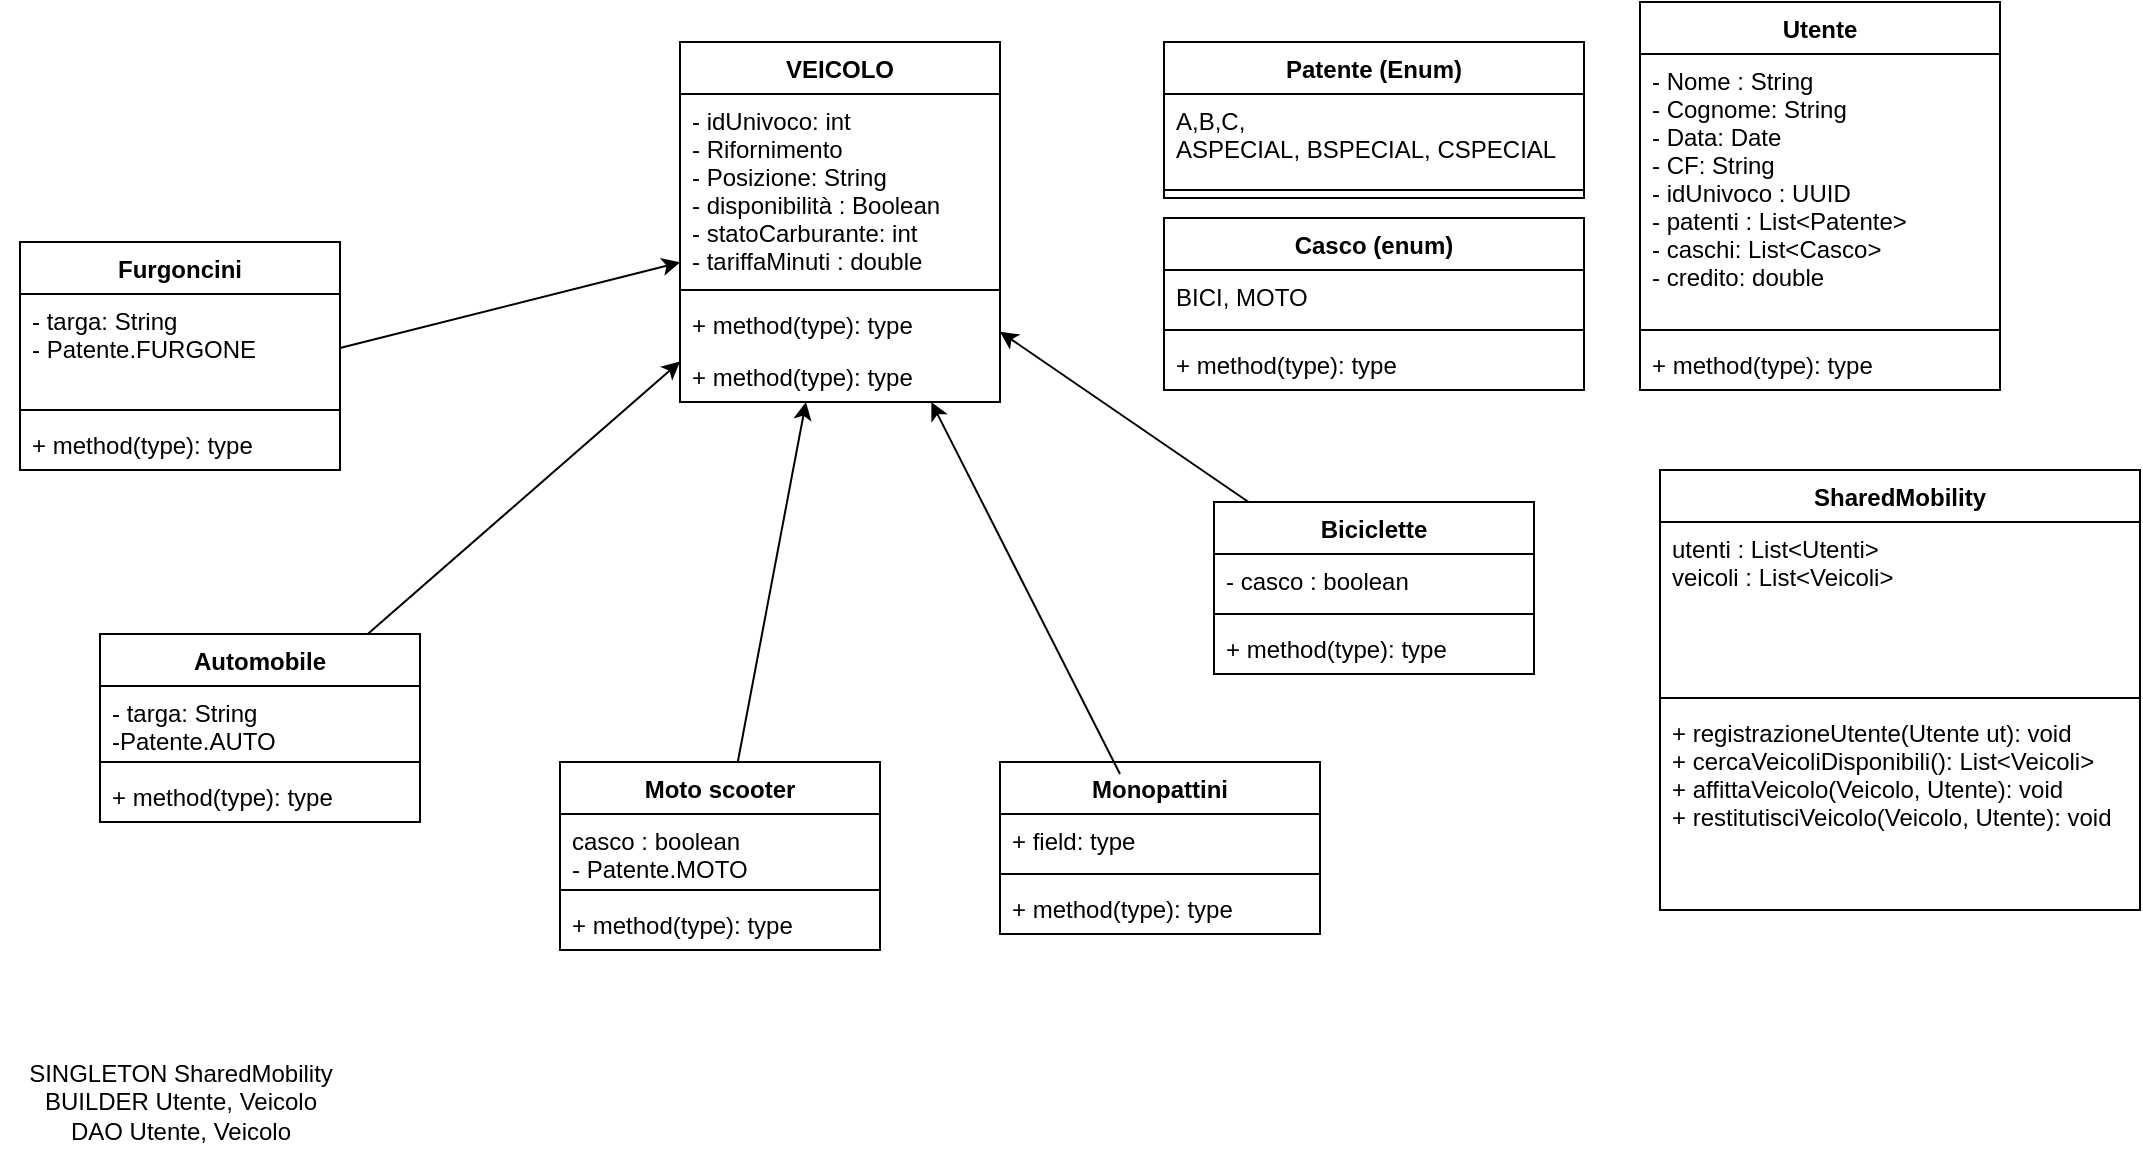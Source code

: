 <mxfile version="20.8.16" type="device"><diagram id="C5RBs43oDa-KdzZeNtuy" name="Page-1"><mxGraphModel dx="1276" dy="606" grid="1" gridSize="10" guides="1" tooltips="1" connect="1" arrows="1" fold="1" page="1" pageScale="1" pageWidth="827" pageHeight="1169" math="0" shadow="0"><root><mxCell id="WIyWlLk6GJQsqaUBKTNV-0"/><mxCell id="WIyWlLk6GJQsqaUBKTNV-1" parent="WIyWlLk6GJQsqaUBKTNV-0"/><mxCell id="iaJ3RLnjsXDlGmyb4taE-1" value="SharedMobility" style="swimlane;fontStyle=1;align=center;verticalAlign=top;childLayout=stackLayout;horizontal=1;startSize=26;horizontalStack=0;resizeParent=1;resizeParentMax=0;resizeLast=0;collapsible=1;marginBottom=0;" parent="WIyWlLk6GJQsqaUBKTNV-1" vertex="1"><mxGeometry x="890" y="254" width="240" height="220" as="geometry"/></mxCell><mxCell id="iaJ3RLnjsXDlGmyb4taE-2" value="utenti : List&lt;Utenti&gt;&#10;veicoli : List&lt;Veicoli&gt;&#10;" style="text;strokeColor=none;fillColor=none;align=left;verticalAlign=top;spacingLeft=4;spacingRight=4;overflow=hidden;rotatable=0;points=[[0,0.5],[1,0.5]];portConstraint=eastwest;" parent="iaJ3RLnjsXDlGmyb4taE-1" vertex="1"><mxGeometry y="26" width="240" height="84" as="geometry"/></mxCell><mxCell id="iaJ3RLnjsXDlGmyb4taE-3" value="" style="line;strokeWidth=1;fillColor=none;align=left;verticalAlign=middle;spacingTop=-1;spacingLeft=3;spacingRight=3;rotatable=0;labelPosition=right;points=[];portConstraint=eastwest;strokeColor=inherit;" parent="iaJ3RLnjsXDlGmyb4taE-1" vertex="1"><mxGeometry y="110" width="240" height="8" as="geometry"/></mxCell><mxCell id="iaJ3RLnjsXDlGmyb4taE-4" value="+ registrazioneUtente(Utente ut): void&#10;+ cercaVeicoliDisponibili(): List&lt;Veicoli&gt;&#10;+ affittaVeicolo(Veicolo, Utente): void&#10;+ restitutisciVeicolo(Veicolo, Utente): void" style="text;strokeColor=none;fillColor=none;align=left;verticalAlign=top;spacingLeft=4;spacingRight=4;overflow=hidden;rotatable=0;points=[[0,0.5],[1,0.5]];portConstraint=eastwest;" parent="iaJ3RLnjsXDlGmyb4taE-1" vertex="1"><mxGeometry y="118" width="240" height="102" as="geometry"/></mxCell><mxCell id="iaJ3RLnjsXDlGmyb4taE-17" value="Utente" style="swimlane;fontStyle=1;align=center;verticalAlign=top;childLayout=stackLayout;horizontal=1;startSize=26;horizontalStack=0;resizeParent=1;resizeParentMax=0;resizeLast=0;collapsible=1;marginBottom=0;" parent="WIyWlLk6GJQsqaUBKTNV-1" vertex="1"><mxGeometry x="880" y="20" width="180" height="194" as="geometry"/></mxCell><mxCell id="iaJ3RLnjsXDlGmyb4taE-18" value="- Nome : String&#10;- Cognome: String&#10;- Data: Date&#10;- CF: String&#10;- idUnivoco : UUID&#10;- patenti : List&lt;Patente&gt;&#10;- caschi: List&lt;Casco&gt;&#10;- credito: double" style="text;strokeColor=none;fillColor=none;align=left;verticalAlign=top;spacingLeft=4;spacingRight=4;overflow=hidden;rotatable=0;points=[[0,0.5],[1,0.5]];portConstraint=eastwest;" parent="iaJ3RLnjsXDlGmyb4taE-17" vertex="1"><mxGeometry y="26" width="180" height="134" as="geometry"/></mxCell><mxCell id="iaJ3RLnjsXDlGmyb4taE-19" value="" style="line;strokeWidth=1;fillColor=none;align=left;verticalAlign=middle;spacingTop=-1;spacingLeft=3;spacingRight=3;rotatable=0;labelPosition=right;points=[];portConstraint=eastwest;strokeColor=inherit;" parent="iaJ3RLnjsXDlGmyb4taE-17" vertex="1"><mxGeometry y="160" width="180" height="8" as="geometry"/></mxCell><mxCell id="iaJ3RLnjsXDlGmyb4taE-20" value="+ method(type): type" style="text;strokeColor=none;fillColor=none;align=left;verticalAlign=top;spacingLeft=4;spacingRight=4;overflow=hidden;rotatable=0;points=[[0,0.5],[1,0.5]];portConstraint=eastwest;" parent="iaJ3RLnjsXDlGmyb4taE-17" vertex="1"><mxGeometry y="168" width="180" height="26" as="geometry"/></mxCell><mxCell id="iaJ3RLnjsXDlGmyb4taE-45" value="Furgoncini" style="swimlane;fontStyle=1;align=center;verticalAlign=top;childLayout=stackLayout;horizontal=1;startSize=26;horizontalStack=0;resizeParent=1;resizeParentMax=0;resizeLast=0;collapsible=1;marginBottom=0;" parent="WIyWlLk6GJQsqaUBKTNV-1" vertex="1"><mxGeometry x="70" y="140" width="160" height="114" as="geometry"/></mxCell><mxCell id="iaJ3RLnjsXDlGmyb4taE-46" value="- targa: String&#10;- Patente.FURGONE" style="text;strokeColor=none;fillColor=none;align=left;verticalAlign=top;spacingLeft=4;spacingRight=4;overflow=hidden;rotatable=0;points=[[0,0.5],[1,0.5]];portConstraint=eastwest;" parent="iaJ3RLnjsXDlGmyb4taE-45" vertex="1"><mxGeometry y="26" width="160" height="54" as="geometry"/></mxCell><mxCell id="iaJ3RLnjsXDlGmyb4taE-47" value="" style="line;strokeWidth=1;fillColor=none;align=left;verticalAlign=middle;spacingTop=-1;spacingLeft=3;spacingRight=3;rotatable=0;labelPosition=right;points=[];portConstraint=eastwest;strokeColor=inherit;" parent="iaJ3RLnjsXDlGmyb4taE-45" vertex="1"><mxGeometry y="80" width="160" height="8" as="geometry"/></mxCell><mxCell id="iaJ3RLnjsXDlGmyb4taE-48" value="+ method(type): type" style="text;strokeColor=none;fillColor=none;align=left;verticalAlign=top;spacingLeft=4;spacingRight=4;overflow=hidden;rotatable=0;points=[[0,0.5],[1,0.5]];portConstraint=eastwest;" parent="iaJ3RLnjsXDlGmyb4taE-45" vertex="1"><mxGeometry y="88" width="160" height="26" as="geometry"/></mxCell><mxCell id="iaJ3RLnjsXDlGmyb4taE-53" value="Moto scooter" style="swimlane;fontStyle=1;align=center;verticalAlign=top;childLayout=stackLayout;horizontal=1;startSize=26;horizontalStack=0;resizeParent=1;resizeParentMax=0;resizeLast=0;collapsible=1;marginBottom=0;" parent="WIyWlLk6GJQsqaUBKTNV-1" vertex="1"><mxGeometry x="340" y="400" width="160" height="94" as="geometry"/></mxCell><mxCell id="iaJ3RLnjsXDlGmyb4taE-54" value="casco : boolean&#10;- Patente.MOTO" style="text;strokeColor=none;fillColor=none;align=left;verticalAlign=top;spacingLeft=4;spacingRight=4;overflow=hidden;rotatable=0;points=[[0,0.5],[1,0.5]];portConstraint=eastwest;" parent="iaJ3RLnjsXDlGmyb4taE-53" vertex="1"><mxGeometry y="26" width="160" height="34" as="geometry"/></mxCell><mxCell id="iaJ3RLnjsXDlGmyb4taE-55" value="" style="line;strokeWidth=1;fillColor=none;align=left;verticalAlign=middle;spacingTop=-1;spacingLeft=3;spacingRight=3;rotatable=0;labelPosition=right;points=[];portConstraint=eastwest;strokeColor=inherit;" parent="iaJ3RLnjsXDlGmyb4taE-53" vertex="1"><mxGeometry y="60" width="160" height="8" as="geometry"/></mxCell><mxCell id="iaJ3RLnjsXDlGmyb4taE-56" value="+ method(type): type" style="text;strokeColor=none;fillColor=none;align=left;verticalAlign=top;spacingLeft=4;spacingRight=4;overflow=hidden;rotatable=0;points=[[0,0.5],[1,0.5]];portConstraint=eastwest;" parent="iaJ3RLnjsXDlGmyb4taE-53" vertex="1"><mxGeometry y="68" width="160" height="26" as="geometry"/></mxCell><mxCell id="iaJ3RLnjsXDlGmyb4taE-57" value="Automobile" style="swimlane;fontStyle=1;align=center;verticalAlign=top;childLayout=stackLayout;horizontal=1;startSize=26;horizontalStack=0;resizeParent=1;resizeParentMax=0;resizeLast=0;collapsible=1;marginBottom=0;" parent="WIyWlLk6GJQsqaUBKTNV-1" vertex="1"><mxGeometry x="110" y="336" width="160" height="94" as="geometry"/></mxCell><mxCell id="iaJ3RLnjsXDlGmyb4taE-58" value="- targa: String&#10;-Patente.AUTO" style="text;strokeColor=none;fillColor=none;align=left;verticalAlign=top;spacingLeft=4;spacingRight=4;overflow=hidden;rotatable=0;points=[[0,0.5],[1,0.5]];portConstraint=eastwest;" parent="iaJ3RLnjsXDlGmyb4taE-57" vertex="1"><mxGeometry y="26" width="160" height="34" as="geometry"/></mxCell><mxCell id="iaJ3RLnjsXDlGmyb4taE-59" value="" style="line;strokeWidth=1;fillColor=none;align=left;verticalAlign=middle;spacingTop=-1;spacingLeft=3;spacingRight=3;rotatable=0;labelPosition=right;points=[];portConstraint=eastwest;strokeColor=inherit;" parent="iaJ3RLnjsXDlGmyb4taE-57" vertex="1"><mxGeometry y="60" width="160" height="8" as="geometry"/></mxCell><mxCell id="iaJ3RLnjsXDlGmyb4taE-60" value="+ method(type): type" style="text;strokeColor=none;fillColor=none;align=left;verticalAlign=top;spacingLeft=4;spacingRight=4;overflow=hidden;rotatable=0;points=[[0,0.5],[1,0.5]];portConstraint=eastwest;" parent="iaJ3RLnjsXDlGmyb4taE-57" vertex="1"><mxGeometry y="68" width="160" height="26" as="geometry"/></mxCell><mxCell id="iaJ3RLnjsXDlGmyb4taE-61" value="Monopattini" style="swimlane;fontStyle=1;align=center;verticalAlign=top;childLayout=stackLayout;horizontal=1;startSize=26;horizontalStack=0;resizeParent=1;resizeParentMax=0;resizeLast=0;collapsible=1;marginBottom=0;" parent="WIyWlLk6GJQsqaUBKTNV-1" vertex="1"><mxGeometry x="560" y="400" width="160" height="86" as="geometry"/></mxCell><mxCell id="iaJ3RLnjsXDlGmyb4taE-62" value="+ field: type" style="text;strokeColor=none;fillColor=none;align=left;verticalAlign=top;spacingLeft=4;spacingRight=4;overflow=hidden;rotatable=0;points=[[0,0.5],[1,0.5]];portConstraint=eastwest;" parent="iaJ3RLnjsXDlGmyb4taE-61" vertex="1"><mxGeometry y="26" width="160" height="26" as="geometry"/></mxCell><mxCell id="iaJ3RLnjsXDlGmyb4taE-63" value="" style="line;strokeWidth=1;fillColor=none;align=left;verticalAlign=middle;spacingTop=-1;spacingLeft=3;spacingRight=3;rotatable=0;labelPosition=right;points=[];portConstraint=eastwest;strokeColor=inherit;" parent="iaJ3RLnjsXDlGmyb4taE-61" vertex="1"><mxGeometry y="52" width="160" height="8" as="geometry"/></mxCell><mxCell id="iaJ3RLnjsXDlGmyb4taE-64" value="+ method(type): type" style="text;strokeColor=none;fillColor=none;align=left;verticalAlign=top;spacingLeft=4;spacingRight=4;overflow=hidden;rotatable=0;points=[[0,0.5],[1,0.5]];portConstraint=eastwest;" parent="iaJ3RLnjsXDlGmyb4taE-61" vertex="1"><mxGeometry y="60" width="160" height="26" as="geometry"/></mxCell><mxCell id="iaJ3RLnjsXDlGmyb4taE-49" value="Biciclette" style="swimlane;fontStyle=1;align=center;verticalAlign=top;childLayout=stackLayout;horizontal=1;startSize=26;horizontalStack=0;resizeParent=1;resizeParentMax=0;resizeLast=0;collapsible=1;marginBottom=0;" parent="WIyWlLk6GJQsqaUBKTNV-1" vertex="1"><mxGeometry x="667" y="270" width="160" height="86" as="geometry"/></mxCell><mxCell id="iaJ3RLnjsXDlGmyb4taE-50" value="- casco : boolean" style="text;strokeColor=none;fillColor=none;align=left;verticalAlign=top;spacingLeft=4;spacingRight=4;overflow=hidden;rotatable=0;points=[[0,0.5],[1,0.5]];portConstraint=eastwest;" parent="iaJ3RLnjsXDlGmyb4taE-49" vertex="1"><mxGeometry y="26" width="160" height="26" as="geometry"/></mxCell><mxCell id="iaJ3RLnjsXDlGmyb4taE-51" value="" style="line;strokeWidth=1;fillColor=none;align=left;verticalAlign=middle;spacingTop=-1;spacingLeft=3;spacingRight=3;rotatable=0;labelPosition=right;points=[];portConstraint=eastwest;strokeColor=inherit;" parent="iaJ3RLnjsXDlGmyb4taE-49" vertex="1"><mxGeometry y="52" width="160" height="8" as="geometry"/></mxCell><mxCell id="iaJ3RLnjsXDlGmyb4taE-52" value="+ method(type): type" style="text;strokeColor=none;fillColor=none;align=left;verticalAlign=top;spacingLeft=4;spacingRight=4;overflow=hidden;rotatable=0;points=[[0,0.5],[1,0.5]];portConstraint=eastwest;" parent="iaJ3RLnjsXDlGmyb4taE-49" vertex="1"><mxGeometry y="60" width="160" height="26" as="geometry"/></mxCell><mxCell id="iaJ3RLnjsXDlGmyb4taE-74" value="Patente (Enum)" style="swimlane;fontStyle=1;align=center;verticalAlign=top;childLayout=stackLayout;horizontal=1;startSize=26;horizontalStack=0;resizeParent=1;resizeParentMax=0;resizeLast=0;collapsible=1;marginBottom=0;" parent="WIyWlLk6GJQsqaUBKTNV-1" vertex="1"><mxGeometry x="642" y="40" width="210" height="78" as="geometry"/></mxCell><mxCell id="iaJ3RLnjsXDlGmyb4taE-75" value="A,B,C, &#10;ASPECIAL, BSPECIAL, CSPECIAL" style="text;strokeColor=none;fillColor=none;align=left;verticalAlign=top;spacingLeft=4;spacingRight=4;overflow=hidden;rotatable=0;points=[[0,0.5],[1,0.5]];portConstraint=eastwest;" parent="iaJ3RLnjsXDlGmyb4taE-74" vertex="1"><mxGeometry y="26" width="210" height="44" as="geometry"/></mxCell><mxCell id="iaJ3RLnjsXDlGmyb4taE-76" value="" style="line;strokeWidth=1;fillColor=none;align=left;verticalAlign=middle;spacingTop=-1;spacingLeft=3;spacingRight=3;rotatable=0;labelPosition=right;points=[];portConstraint=eastwest;strokeColor=inherit;" parent="iaJ3RLnjsXDlGmyb4taE-74" vertex="1"><mxGeometry y="70" width="210" height="8" as="geometry"/></mxCell><mxCell id="iaJ3RLnjsXDlGmyb4taE-65" value="VEICOLO" style="swimlane;fontStyle=1;align=center;verticalAlign=top;childLayout=stackLayout;horizontal=1;startSize=26;horizontalStack=0;resizeParent=1;resizeParentMax=0;resizeLast=0;collapsible=1;marginBottom=0;" parent="WIyWlLk6GJQsqaUBKTNV-1" vertex="1"><mxGeometry x="400" y="40" width="160" height="180" as="geometry"/></mxCell><mxCell id="iaJ3RLnjsXDlGmyb4taE-66" value="- idUnivoco: int&#10;- Rifornimento&#10;- Posizione: String&#10;- disponibilità : Boolean&#10;- statoCarburante: int&#10;- tariffaMinuti : double" style="text;strokeColor=none;fillColor=none;align=left;verticalAlign=top;spacingLeft=4;spacingRight=4;overflow=hidden;rotatable=0;points=[[0,0.5],[1,0.5]];portConstraint=eastwest;" parent="iaJ3RLnjsXDlGmyb4taE-65" vertex="1"><mxGeometry y="26" width="160" height="94" as="geometry"/></mxCell><mxCell id="iaJ3RLnjsXDlGmyb4taE-67" value="" style="line;strokeWidth=1;fillColor=none;align=left;verticalAlign=middle;spacingTop=-1;spacingLeft=3;spacingRight=3;rotatable=0;labelPosition=right;points=[];portConstraint=eastwest;strokeColor=inherit;" parent="iaJ3RLnjsXDlGmyb4taE-65" vertex="1"><mxGeometry y="120" width="160" height="8" as="geometry"/></mxCell><mxCell id="iaJ3RLnjsXDlGmyb4taE-73" value="+ method(type): type" style="text;strokeColor=none;fillColor=none;align=left;verticalAlign=top;spacingLeft=4;spacingRight=4;overflow=hidden;rotatable=0;points=[[0,0.5],[1,0.5]];portConstraint=eastwest;" parent="iaJ3RLnjsXDlGmyb4taE-65" vertex="1"><mxGeometry y="128" width="160" height="26" as="geometry"/></mxCell><mxCell id="iaJ3RLnjsXDlGmyb4taE-68" value="+ method(type): type" style="text;strokeColor=none;fillColor=none;align=left;verticalAlign=top;spacingLeft=4;spacingRight=4;overflow=hidden;rotatable=0;points=[[0,0.5],[1,0.5]];portConstraint=eastwest;" parent="iaJ3RLnjsXDlGmyb4taE-65" vertex="1"><mxGeometry y="154" width="160" height="26" as="geometry"/></mxCell><mxCell id="iaJ3RLnjsXDlGmyb4taE-78" value="" style="endArrow=classic;html=1;rounded=0;exitX=1;exitY=0.5;exitDx=0;exitDy=0;" parent="WIyWlLk6GJQsqaUBKTNV-1" source="iaJ3RLnjsXDlGmyb4taE-46" target="iaJ3RLnjsXDlGmyb4taE-65" edge="1"><mxGeometry width="50" height="50" relative="1" as="geometry"><mxPoint x="500" y="240" as="sourcePoint"/><mxPoint x="550" y="190" as="targetPoint"/></mxGeometry></mxCell><mxCell id="iaJ3RLnjsXDlGmyb4taE-79" value="" style="endArrow=classic;html=1;rounded=0;" parent="WIyWlLk6GJQsqaUBKTNV-1" source="iaJ3RLnjsXDlGmyb4taE-57" target="iaJ3RLnjsXDlGmyb4taE-65" edge="1"><mxGeometry width="50" height="50" relative="1" as="geometry"><mxPoint x="500" y="240" as="sourcePoint"/><mxPoint x="550" y="190" as="targetPoint"/></mxGeometry></mxCell><mxCell id="iaJ3RLnjsXDlGmyb4taE-80" value="" style="endArrow=classic;html=1;rounded=0;" parent="WIyWlLk6GJQsqaUBKTNV-1" source="iaJ3RLnjsXDlGmyb4taE-49" target="iaJ3RLnjsXDlGmyb4taE-65" edge="1"><mxGeometry width="50" height="50" relative="1" as="geometry"><mxPoint x="500" y="240" as="sourcePoint"/><mxPoint x="550" y="190" as="targetPoint"/></mxGeometry></mxCell><mxCell id="iaJ3RLnjsXDlGmyb4taE-81" value="" style="endArrow=classic;html=1;rounded=0;exitX=0.375;exitY=0.07;exitDx=0;exitDy=0;exitPerimeter=0;" parent="WIyWlLk6GJQsqaUBKTNV-1" source="iaJ3RLnjsXDlGmyb4taE-61" target="iaJ3RLnjsXDlGmyb4taE-65" edge="1"><mxGeometry width="50" height="50" relative="1" as="geometry"><mxPoint x="500" y="240" as="sourcePoint"/><mxPoint x="550" y="190" as="targetPoint"/></mxGeometry></mxCell><mxCell id="iaJ3RLnjsXDlGmyb4taE-82" value="" style="endArrow=classic;html=1;rounded=0;" parent="WIyWlLk6GJQsqaUBKTNV-1" source="iaJ3RLnjsXDlGmyb4taE-53" target="iaJ3RLnjsXDlGmyb4taE-65" edge="1"><mxGeometry width="50" height="50" relative="1" as="geometry"><mxPoint x="500" y="240" as="sourcePoint"/><mxPoint x="550" y="190" as="targetPoint"/></mxGeometry></mxCell><mxCell id="iaJ3RLnjsXDlGmyb4taE-83" value="Casco (enum)" style="swimlane;fontStyle=1;align=center;verticalAlign=top;childLayout=stackLayout;horizontal=1;startSize=26;horizontalStack=0;resizeParent=1;resizeParentMax=0;resizeLast=0;collapsible=1;marginBottom=0;" parent="WIyWlLk6GJQsqaUBKTNV-1" vertex="1"><mxGeometry x="642" y="128" width="210" height="86" as="geometry"/></mxCell><mxCell id="iaJ3RLnjsXDlGmyb4taE-84" value="BICI, MOTO" style="text;strokeColor=none;fillColor=none;align=left;verticalAlign=top;spacingLeft=4;spacingRight=4;overflow=hidden;rotatable=0;points=[[0,0.5],[1,0.5]];portConstraint=eastwest;" parent="iaJ3RLnjsXDlGmyb4taE-83" vertex="1"><mxGeometry y="26" width="210" height="26" as="geometry"/></mxCell><mxCell id="iaJ3RLnjsXDlGmyb4taE-85" value="" style="line;strokeWidth=1;fillColor=none;align=left;verticalAlign=middle;spacingTop=-1;spacingLeft=3;spacingRight=3;rotatable=0;labelPosition=right;points=[];portConstraint=eastwest;strokeColor=inherit;" parent="iaJ3RLnjsXDlGmyb4taE-83" vertex="1"><mxGeometry y="52" width="210" height="8" as="geometry"/></mxCell><mxCell id="iaJ3RLnjsXDlGmyb4taE-86" value="+ method(type): type" style="text;strokeColor=none;fillColor=none;align=left;verticalAlign=top;spacingLeft=4;spacingRight=4;overflow=hidden;rotatable=0;points=[[0,0.5],[1,0.5]];portConstraint=eastwest;" parent="iaJ3RLnjsXDlGmyb4taE-83" vertex="1"><mxGeometry y="60" width="210" height="26" as="geometry"/></mxCell><mxCell id="iaJ3RLnjsXDlGmyb4taE-87" value="SINGLETON SharedMobility&lt;br&gt;BUILDER Utente, Veicolo&lt;br&gt;DAO Utente, Veicolo" style="text;html=1;align=center;verticalAlign=middle;resizable=0;points=[];autosize=1;strokeColor=none;fillColor=none;" parent="WIyWlLk6GJQsqaUBKTNV-1" vertex="1"><mxGeometry x="60" y="540" width="180" height="60" as="geometry"/></mxCell></root></mxGraphModel></diagram></mxfile>